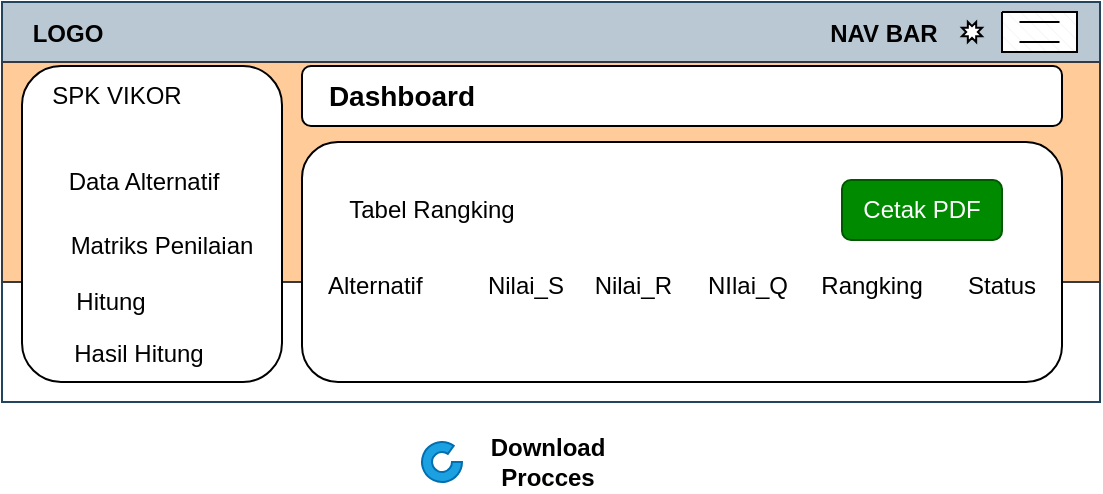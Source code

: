 <mxfile version="26.0.15">
  <diagram name="Page-1" id="zuuNjo8kSxthuovGV8lq">
    <mxGraphModel dx="1120" dy="542" grid="1" gridSize="10" guides="1" tooltips="1" connect="1" arrows="1" fold="1" page="1" pageScale="1" pageWidth="850" pageHeight="1100" math="0" shadow="0">
      <root>
        <mxCell id="0" />
        <mxCell id="1" parent="0" />
        <mxCell id="1j4_ckyO-vhhLIMpTMHi-1" value="    LOGO                                                                                                             NAV BAR" style="swimlane;align=left;startSize=30;fillColor=#bac8d3;strokeColor=#23445d;" parent="1" vertex="1">
          <mxGeometry x="180" y="120" width="549" height="200" as="geometry" />
        </mxCell>
        <mxCell id="5PIkkegNMiJNfWxrZrQ--1" value="" style="rounded=0;whiteSpace=wrap;html=1;fillColor=#ffcc99;strokeColor=#36393d;" parent="1j4_ckyO-vhhLIMpTMHi-1" vertex="1">
          <mxGeometry y="30" width="549" height="110" as="geometry" />
        </mxCell>
        <mxCell id="1j4_ckyO-vhhLIMpTMHi-2" value="" style="rounded=1;whiteSpace=wrap;html=1;" parent="1j4_ckyO-vhhLIMpTMHi-1" vertex="1">
          <mxGeometry x="150" y="32" width="380" height="30" as="geometry" />
        </mxCell>
        <mxCell id="1j4_ckyO-vhhLIMpTMHi-3" value="" style="rounded=1;whiteSpace=wrap;html=1;" parent="1j4_ckyO-vhhLIMpTMHi-1" vertex="1">
          <mxGeometry x="10" y="32" width="130" height="158" as="geometry" />
        </mxCell>
        <mxCell id="1j4_ckyO-vhhLIMpTMHi-4" value="" style="verticalLabelPosition=bottom;verticalAlign=top;html=1;shape=mxgraph.basic.patternFillRect;fillStyle=diagRev;step=5;fillStrokeWidth=0.2;fillStrokeColor=#dddddd;align=right;" parent="1j4_ckyO-vhhLIMpTMHi-1" vertex="1">
          <mxGeometry x="500" y="5" width="37.5" height="20" as="geometry" />
        </mxCell>
        <mxCell id="1j4_ckyO-vhhLIMpTMHi-5" value="" style="endArrow=none;html=1;rounded=0;" parent="1j4_ckyO-vhhLIMpTMHi-1" edge="1">
          <mxGeometry relative="1" as="geometry">
            <mxPoint x="508.75" y="10" as="sourcePoint" />
            <mxPoint x="528.75" y="10" as="targetPoint" />
          </mxGeometry>
        </mxCell>
        <mxCell id="1j4_ckyO-vhhLIMpTMHi-6" value="" style="verticalLabelPosition=bottom;verticalAlign=top;html=1;shape=mxgraph.basic.8_point_star" parent="1j4_ckyO-vhhLIMpTMHi-1" vertex="1">
          <mxGeometry x="480" y="10" width="10" height="10" as="geometry" />
        </mxCell>
        <mxCell id="1j4_ckyO-vhhLIMpTMHi-7" value="" style="endArrow=none;html=1;rounded=0;" parent="1j4_ckyO-vhhLIMpTMHi-1" edge="1">
          <mxGeometry relative="1" as="geometry">
            <mxPoint x="508.75" y="20" as="sourcePoint" />
            <mxPoint x="528.75" y="20" as="targetPoint" />
          </mxGeometry>
        </mxCell>
        <mxCell id="1j4_ckyO-vhhLIMpTMHi-8" value="&lt;b&gt;Dashboard&lt;/b&gt;" style="text;html=1;align=center;verticalAlign=middle;whiteSpace=wrap;rounded=0;fontSize=14;" parent="1j4_ckyO-vhhLIMpTMHi-1" vertex="1">
          <mxGeometry x="150" y="32" width="100" height="30" as="geometry" />
        </mxCell>
        <mxCell id="1j4_ckyO-vhhLIMpTMHi-9" value="SPK VIKOR" style="text;html=1;align=center;verticalAlign=middle;whiteSpace=wrap;rounded=0;" parent="1j4_ckyO-vhhLIMpTMHi-1" vertex="1">
          <mxGeometry x="20" y="37" width="75" height="20" as="geometry" />
        </mxCell>
        <mxCell id="1j4_ckyO-vhhLIMpTMHi-11" value="Matriks Penilaian" style="text;html=1;align=center;verticalAlign=middle;whiteSpace=wrap;rounded=0;" parent="1j4_ckyO-vhhLIMpTMHi-1" vertex="1">
          <mxGeometry x="30.5" y="112" width="97.5" height="20" as="geometry" />
        </mxCell>
        <mxCell id="1j4_ckyO-vhhLIMpTMHi-12" value="Data Alternatif" style="text;html=1;align=center;verticalAlign=middle;whiteSpace=wrap;rounded=0;" parent="1j4_ckyO-vhhLIMpTMHi-1" vertex="1">
          <mxGeometry x="30.5" y="80" width="80" height="20" as="geometry" />
        </mxCell>
        <mxCell id="1j4_ckyO-vhhLIMpTMHi-14" value="Hitung" style="text;html=1;align=center;verticalAlign=middle;whiteSpace=wrap;rounded=0;" parent="1j4_ckyO-vhhLIMpTMHi-1" vertex="1">
          <mxGeometry x="17" y="140" width="75" height="20" as="geometry" />
        </mxCell>
        <mxCell id="1j4_ckyO-vhhLIMpTMHi-15" value="Hasil Hitung" style="text;html=1;align=center;verticalAlign=middle;whiteSpace=wrap;rounded=0;" parent="1j4_ckyO-vhhLIMpTMHi-1" vertex="1">
          <mxGeometry x="30.5" y="166" width="75" height="20" as="geometry" />
        </mxCell>
        <mxCell id="1j4_ckyO-vhhLIMpTMHi-31" value="" style="rounded=1;whiteSpace=wrap;html=1;" parent="1j4_ckyO-vhhLIMpTMHi-1" vertex="1">
          <mxGeometry x="150" y="70" width="380" height="120" as="geometry" />
        </mxCell>
        <mxCell id="1j4_ckyO-vhhLIMpTMHi-32" value="Alternatif&amp;nbsp;&lt;span style=&quot;white-space: pre;&quot;&gt;&#x9;&lt;span style=&quot;white-space: pre;&quot;&gt;&#x9;&lt;/span&gt;&lt;/span&gt;Nilai_S &lt;span style=&quot;white-space: pre;&quot;&gt;&#x9;&lt;/span&gt;Nilai_R&lt;span style=&quot;white-space: pre;&quot;&gt;&#x9;&lt;/span&gt; NIlai_Q&lt;span style=&quot;white-space: pre;&quot;&gt;&#x9;&lt;/span&gt;&amp;nbsp; Rangking &lt;span style=&quot;white-space: pre;&quot;&gt;&#x9;&lt;/span&gt;Status" style="text;html=1;align=center;verticalAlign=middle;whiteSpace=wrap;rounded=0;" parent="1j4_ckyO-vhhLIMpTMHi-1" vertex="1">
          <mxGeometry x="160" y="132" width="360" height="20" as="geometry" />
        </mxCell>
        <mxCell id="1j4_ckyO-vhhLIMpTMHi-33" value="Tabel Rangking" style="text;html=1;align=center;verticalAlign=middle;whiteSpace=wrap;rounded=0;" parent="1j4_ckyO-vhhLIMpTMHi-1" vertex="1">
          <mxGeometry x="170" y="92.5" width="90" height="23" as="geometry" />
        </mxCell>
        <mxCell id="1j4_ckyO-vhhLIMpTMHi-37" value="Cetak PDF" style="rounded=1;whiteSpace=wrap;html=1;fillColor=#008a00;strokeColor=#005700;fontColor=#ffffff;" parent="1j4_ckyO-vhhLIMpTMHi-1" vertex="1">
          <mxGeometry x="420" y="89" width="80" height="30" as="geometry" />
        </mxCell>
        <mxCell id="4cfKZaAhiv85QC7OF8-b-1" value="" style="verticalLabelPosition=bottom;verticalAlign=top;html=1;shape=mxgraph.basic.partConcEllipse;startAngle=0.25;endAngle=0.1;arcWidth=0.5;fontStyle=1;fillColor=#1ba1e2;fontColor=#ffffff;strokeColor=#006EAF;" parent="1" vertex="1">
          <mxGeometry x="390" y="340" width="20" height="20" as="geometry" />
        </mxCell>
        <mxCell id="4cfKZaAhiv85QC7OF8-b-2" value="Download Procces" style="text;html=1;align=center;verticalAlign=middle;whiteSpace=wrap;rounded=0;fontStyle=1" parent="1" vertex="1">
          <mxGeometry x="422.5" y="335" width="60" height="30" as="geometry" />
        </mxCell>
      </root>
    </mxGraphModel>
  </diagram>
</mxfile>
